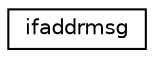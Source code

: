 digraph G
{
  edge [fontname="Helvetica",fontsize="10",labelfontname="Helvetica",labelfontsize="10"];
  node [fontname="Helvetica",fontsize="10",shape=record];
  rankdir="LR";
  Node1 [label="ifaddrmsg",height=0.2,width=0.4,color="black", fillcolor="white", style="filled",URL="$structifaddrmsg.html"];
}
